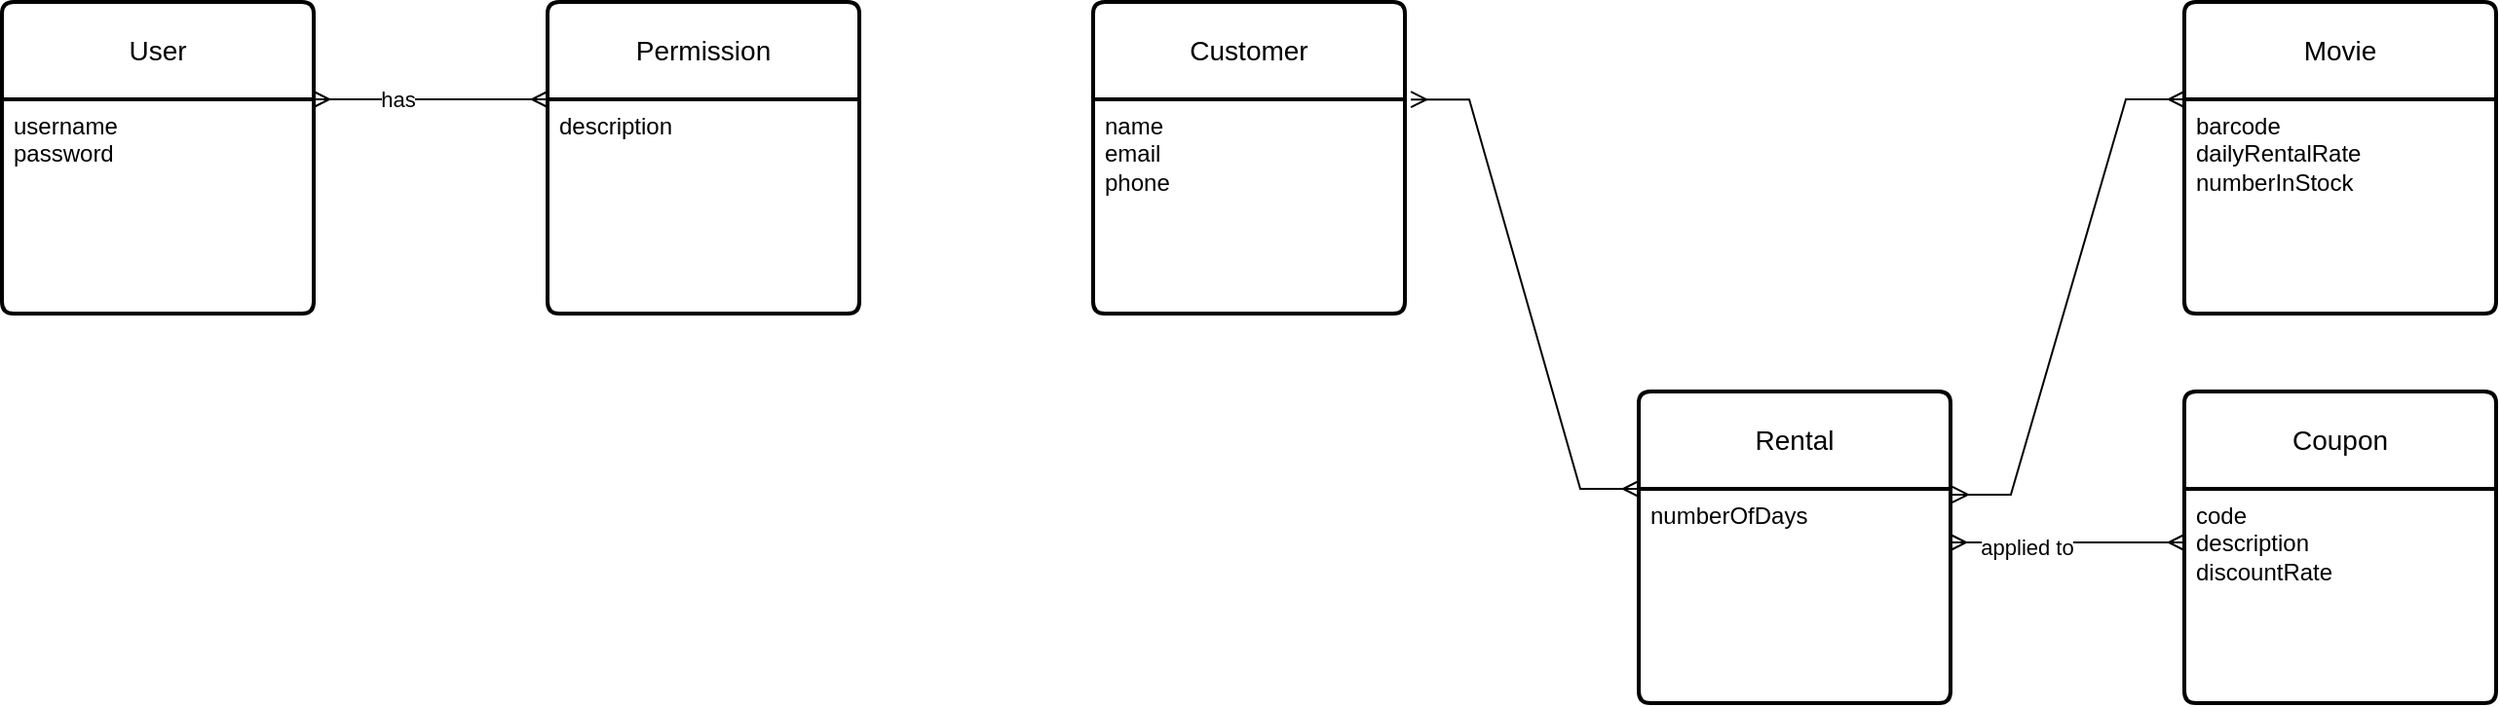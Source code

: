 <mxfile version="27.1.6">
  <diagram name="Page-1" id="iJsrHHqGiBe0oFIkWAg0">
    <mxGraphModel dx="1426" dy="785" grid="1" gridSize="10" guides="1" tooltips="1" connect="1" arrows="1" fold="1" page="1" pageScale="1" pageWidth="850" pageHeight="1100" math="0" shadow="0">
      <root>
        <mxCell id="0" />
        <mxCell id="1" parent="0" />
        <mxCell id="S5pIdJD9PPuddAFpVaeI-1" value="User" style="swimlane;childLayout=stackLayout;horizontal=1;startSize=50;horizontalStack=0;rounded=1;fontSize=14;fontStyle=0;strokeWidth=2;resizeParent=0;resizeLast=1;shadow=0;dashed=0;align=center;arcSize=4;whiteSpace=wrap;html=1;" vertex="1" parent="1">
          <mxGeometry x="40" y="80" width="160" height="160" as="geometry" />
        </mxCell>
        <mxCell id="S5pIdJD9PPuddAFpVaeI-2" value="username&lt;div&gt;password&lt;/div&gt;" style="align=left;strokeColor=none;fillColor=none;spacingLeft=4;spacingRight=4;fontSize=12;verticalAlign=top;resizable=0;rotatable=0;part=1;html=1;whiteSpace=wrap;" vertex="1" parent="S5pIdJD9PPuddAFpVaeI-1">
          <mxGeometry y="50" width="160" height="110" as="geometry" />
        </mxCell>
        <mxCell id="S5pIdJD9PPuddAFpVaeI-9" value="Permission" style="swimlane;childLayout=stackLayout;horizontal=1;startSize=50;horizontalStack=0;rounded=1;fontSize=14;fontStyle=0;strokeWidth=2;resizeParent=0;resizeLast=1;shadow=0;dashed=0;align=center;arcSize=4;whiteSpace=wrap;html=1;" vertex="1" parent="1">
          <mxGeometry x="320" y="80" width="160" height="160" as="geometry" />
        </mxCell>
        <mxCell id="S5pIdJD9PPuddAFpVaeI-10" value="description" style="align=left;strokeColor=none;fillColor=none;spacingLeft=4;spacingRight=4;fontSize=12;verticalAlign=top;resizable=0;rotatable=0;part=1;html=1;whiteSpace=wrap;" vertex="1" parent="S5pIdJD9PPuddAFpVaeI-9">
          <mxGeometry y="50" width="160" height="110" as="geometry" />
        </mxCell>
        <mxCell id="S5pIdJD9PPuddAFpVaeI-11" value="" style="edgeStyle=entityRelationEdgeStyle;fontSize=12;html=1;endArrow=ERmany;startArrow=ERmany;rounded=0;exitX=1;exitY=0;exitDx=0;exitDy=0;entryX=0;entryY=0;entryDx=0;entryDy=0;" edge="1" parent="1" source="S5pIdJD9PPuddAFpVaeI-2" target="S5pIdJD9PPuddAFpVaeI-10">
          <mxGeometry width="100" height="100" relative="1" as="geometry">
            <mxPoint x="210" y="130" as="sourcePoint" />
            <mxPoint x="310" y="30" as="targetPoint" />
          </mxGeometry>
        </mxCell>
        <mxCell id="S5pIdJD9PPuddAFpVaeI-12" value="has" style="edgeLabel;html=1;align=center;verticalAlign=middle;resizable=0;points=[];" vertex="1" connectable="0" parent="S5pIdJD9PPuddAFpVaeI-11">
          <mxGeometry x="-0.283" relative="1" as="geometry">
            <mxPoint as="offset" />
          </mxGeometry>
        </mxCell>
        <mxCell id="S5pIdJD9PPuddAFpVaeI-13" value="Customer" style="swimlane;childLayout=stackLayout;horizontal=1;startSize=50;horizontalStack=0;rounded=1;fontSize=14;fontStyle=0;strokeWidth=2;resizeParent=0;resizeLast=1;shadow=0;dashed=0;align=center;arcSize=4;whiteSpace=wrap;html=1;" vertex="1" parent="1">
          <mxGeometry x="600" y="80" width="160" height="160" as="geometry" />
        </mxCell>
        <mxCell id="S5pIdJD9PPuddAFpVaeI-14" value="name&lt;div&gt;email&lt;/div&gt;&lt;div&gt;phone&lt;/div&gt;" style="align=left;strokeColor=none;fillColor=none;spacingLeft=4;spacingRight=4;fontSize=12;verticalAlign=top;resizable=0;rotatable=0;part=1;html=1;whiteSpace=wrap;" vertex="1" parent="S5pIdJD9PPuddAFpVaeI-13">
          <mxGeometry y="50" width="160" height="110" as="geometry" />
        </mxCell>
        <mxCell id="S5pIdJD9PPuddAFpVaeI-15" value="Movie" style="swimlane;childLayout=stackLayout;horizontal=1;startSize=50;horizontalStack=0;rounded=1;fontSize=14;fontStyle=0;strokeWidth=2;resizeParent=0;resizeLast=1;shadow=0;dashed=0;align=center;arcSize=4;whiteSpace=wrap;html=1;" vertex="1" parent="1">
          <mxGeometry x="1160" y="80" width="160" height="160" as="geometry" />
        </mxCell>
        <mxCell id="S5pIdJD9PPuddAFpVaeI-16" value="barcode&lt;div&gt;dailyRentalRate&lt;/div&gt;&lt;div&gt;numberInStock&lt;/div&gt;" style="align=left;strokeColor=none;fillColor=none;spacingLeft=4;spacingRight=4;fontSize=12;verticalAlign=top;resizable=0;rotatable=0;part=1;html=1;whiteSpace=wrap;" vertex="1" parent="S5pIdJD9PPuddAFpVaeI-15">
          <mxGeometry y="50" width="160" height="110" as="geometry" />
        </mxCell>
        <mxCell id="S5pIdJD9PPuddAFpVaeI-21" value="Rental" style="swimlane;childLayout=stackLayout;horizontal=1;startSize=50;horizontalStack=0;rounded=1;fontSize=14;fontStyle=0;strokeWidth=2;resizeParent=0;resizeLast=1;shadow=0;dashed=0;align=center;arcSize=4;whiteSpace=wrap;html=1;" vertex="1" parent="1">
          <mxGeometry x="880" y="280" width="160" height="160" as="geometry" />
        </mxCell>
        <mxCell id="S5pIdJD9PPuddAFpVaeI-22" value="numberOfDays" style="align=left;strokeColor=none;fillColor=none;spacingLeft=4;spacingRight=4;fontSize=12;verticalAlign=top;resizable=0;rotatable=0;part=1;html=1;whiteSpace=wrap;" vertex="1" parent="S5pIdJD9PPuddAFpVaeI-21">
          <mxGeometry y="50" width="160" height="110" as="geometry" />
        </mxCell>
        <mxCell id="S5pIdJD9PPuddAFpVaeI-23" value="" style="edgeStyle=entityRelationEdgeStyle;fontSize=12;html=1;endArrow=ERmany;startArrow=ERmany;rounded=0;exitX=1.019;exitY=0.313;exitDx=0;exitDy=0;exitPerimeter=0;entryX=0;entryY=0;entryDx=0;entryDy=0;" edge="1" parent="1" source="S5pIdJD9PPuddAFpVaeI-13" target="S5pIdJD9PPuddAFpVaeI-22">
          <mxGeometry width="100" height="100" relative="1" as="geometry">
            <mxPoint x="860" y="460" as="sourcePoint" />
            <mxPoint x="960" y="360" as="targetPoint" />
          </mxGeometry>
        </mxCell>
        <mxCell id="S5pIdJD9PPuddAFpVaeI-24" value="" style="edgeStyle=entityRelationEdgeStyle;fontSize=12;html=1;endArrow=ERmany;startArrow=ERmany;rounded=0;entryX=0;entryY=0;entryDx=0;entryDy=0;exitX=1.006;exitY=0.331;exitDx=0;exitDy=0;exitPerimeter=0;" edge="1" parent="1" source="S5pIdJD9PPuddAFpVaeI-21" target="S5pIdJD9PPuddAFpVaeI-16">
          <mxGeometry width="100" height="100" relative="1" as="geometry">
            <mxPoint x="950" y="230" as="sourcePoint" />
            <mxPoint x="1050" y="130" as="targetPoint" />
          </mxGeometry>
        </mxCell>
        <mxCell id="S5pIdJD9PPuddAFpVaeI-25" value="Coupon" style="swimlane;childLayout=stackLayout;horizontal=1;startSize=50;horizontalStack=0;rounded=1;fontSize=14;fontStyle=0;strokeWidth=2;resizeParent=0;resizeLast=1;shadow=0;dashed=0;align=center;arcSize=4;whiteSpace=wrap;html=1;" vertex="1" parent="1">
          <mxGeometry x="1160" y="280" width="160" height="160" as="geometry" />
        </mxCell>
        <mxCell id="S5pIdJD9PPuddAFpVaeI-26" value="code&lt;div&gt;description&lt;/div&gt;&lt;div&gt;discountRate&lt;/div&gt;" style="align=left;strokeColor=none;fillColor=none;spacingLeft=4;spacingRight=4;fontSize=12;verticalAlign=top;resizable=0;rotatable=0;part=1;html=1;whiteSpace=wrap;" vertex="1" parent="S5pIdJD9PPuddAFpVaeI-25">
          <mxGeometry y="50" width="160" height="110" as="geometry" />
        </mxCell>
        <mxCell id="S5pIdJD9PPuddAFpVaeI-29" value="" style="edgeStyle=entityRelationEdgeStyle;fontSize=12;html=1;endArrow=ERmany;startArrow=ERmany;rounded=0;exitX=1;exitY=0.25;exitDx=0;exitDy=0;entryX=0;entryY=0.25;entryDx=0;entryDy=0;" edge="1" parent="1" source="S5pIdJD9PPuddAFpVaeI-22" target="S5pIdJD9PPuddAFpVaeI-26">
          <mxGeometry width="100" height="100" relative="1" as="geometry">
            <mxPoint x="1030" y="490" as="sourcePoint" />
            <mxPoint x="1130" y="390" as="targetPoint" />
          </mxGeometry>
        </mxCell>
        <mxCell id="S5pIdJD9PPuddAFpVaeI-30" value="applied to" style="edgeLabel;html=1;align=center;verticalAlign=middle;resizable=0;points=[];" vertex="1" connectable="0" parent="S5pIdJD9PPuddAFpVaeI-29">
          <mxGeometry x="-0.35" y="-1" relative="1" as="geometry">
            <mxPoint y="1" as="offset" />
          </mxGeometry>
        </mxCell>
      </root>
    </mxGraphModel>
  </diagram>
</mxfile>
